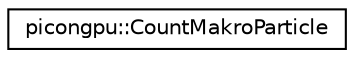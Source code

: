 digraph "Graphical Class Hierarchy"
{
 // LATEX_PDF_SIZE
  edge [fontname="Helvetica",fontsize="10",labelfontname="Helvetica",labelfontsize="10"];
  node [fontname="Helvetica",fontsize="10",shape=record];
  rankdir="LR";
  Node0 [label="picongpu::CountMakroParticle",height=0.2,width=0.4,color="black", fillcolor="white", style="filled",URL="$structpicongpu_1_1_count_makro_particle.html",tooltip=" "];
}
